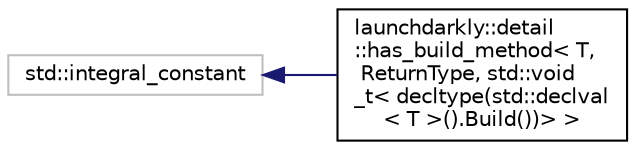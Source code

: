 digraph "Graphical Class Hierarchy"
{
 // LATEX_PDF_SIZE
  edge [fontname="Helvetica",fontsize="10",labelfontname="Helvetica",labelfontsize="10"];
  node [fontname="Helvetica",fontsize="10",shape=record];
  rankdir="LR";
  Node93 [label="std::integral_constant",height=0.2,width=0.4,color="grey75", fillcolor="white", style="filled",tooltip=" "];
  Node93 -> Node0 [dir="back",color="midnightblue",fontsize="10",style="solid",fontname="Helvetica"];
  Node0 [label="launchdarkly::detail\l::has_build_method\< T,\l ReturnType, std::void\l_t\< decltype(std::declval\l\< T \>().Build())\> \>",height=0.2,width=0.4,color="black", fillcolor="white", style="filled",URL="$structlaunchdarkly_1_1detail_1_1has__build__method_3_01T_00_01ReturnType_00_01std_1_1void__t_3_0bb27718ac9497863c8374f4f0c38d0c8.html",tooltip=" "];
}
